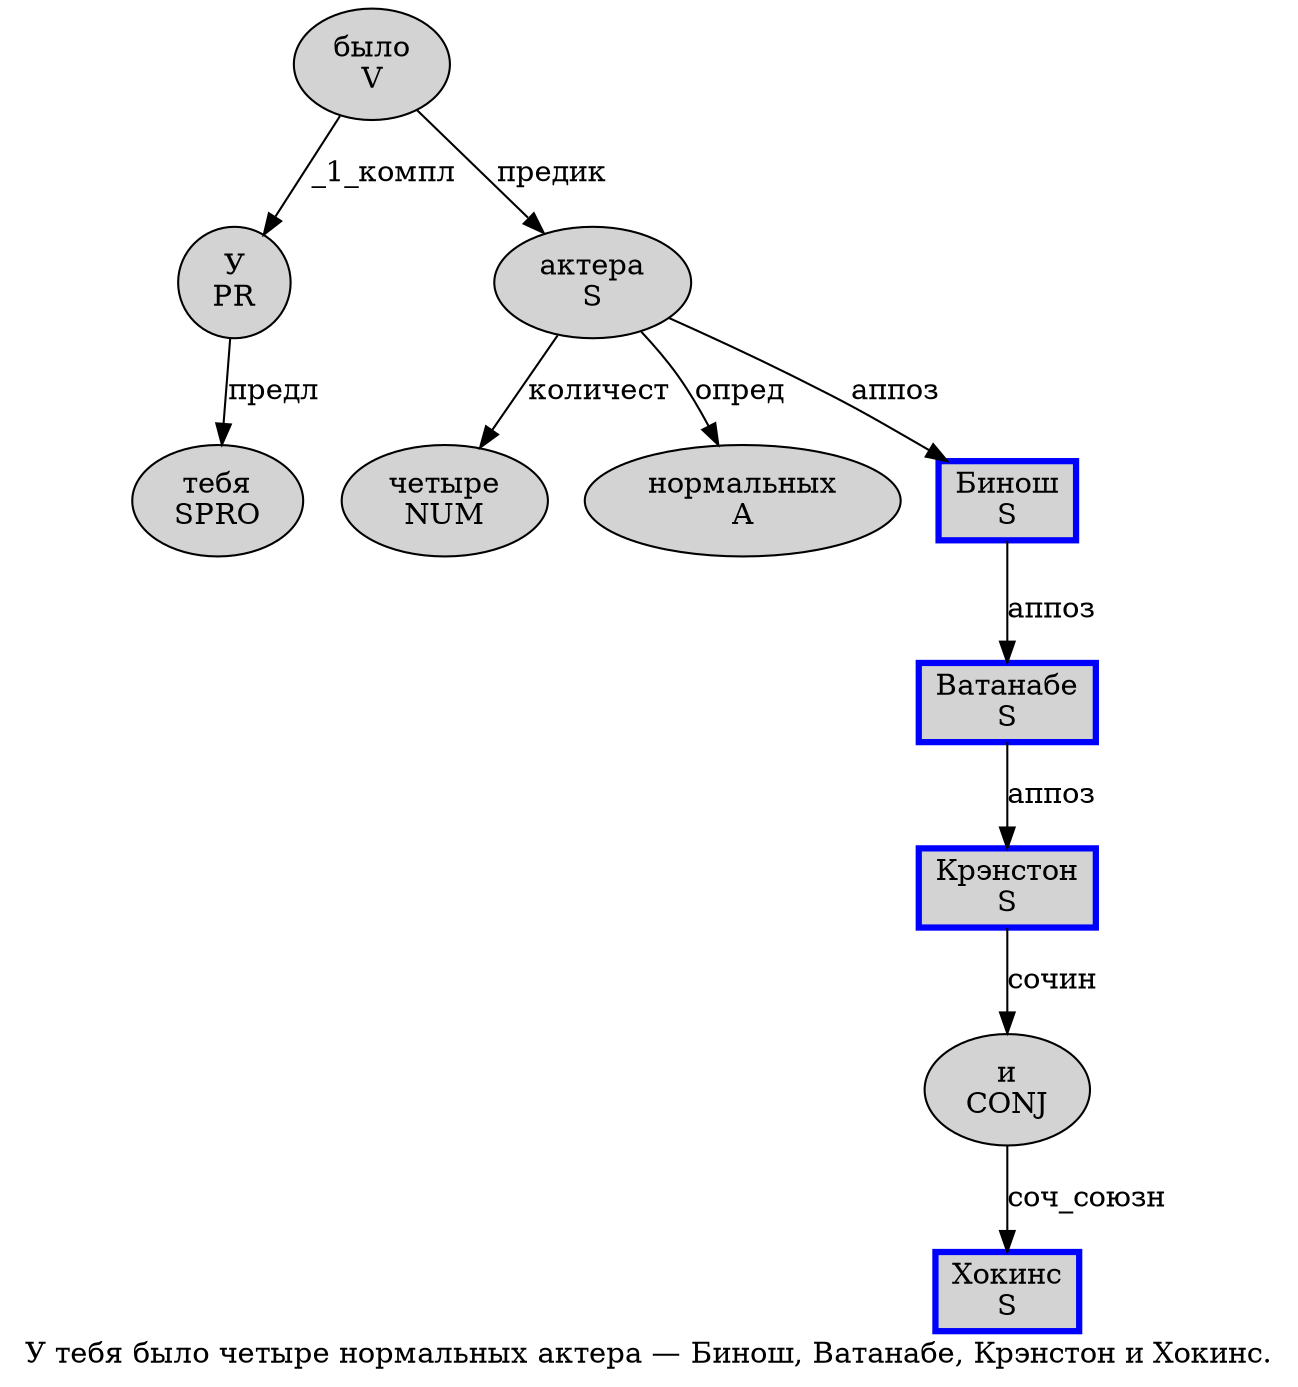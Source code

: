 digraph SENTENCE_4677 {
	graph [label="У тебя было четыре нормальных актера — Бинош, Ватанабе, Крэнстон и Хокинс."]
	node [style=filled]
		0 [label="У
PR" color="" fillcolor=lightgray penwidth=1 shape=ellipse]
		1 [label="тебя
SPRO" color="" fillcolor=lightgray penwidth=1 shape=ellipse]
		2 [label="было
V" color="" fillcolor=lightgray penwidth=1 shape=ellipse]
		3 [label="четыре
NUM" color="" fillcolor=lightgray penwidth=1 shape=ellipse]
		4 [label="нормальных
A" color="" fillcolor=lightgray penwidth=1 shape=ellipse]
		5 [label="актера
S" color="" fillcolor=lightgray penwidth=1 shape=ellipse]
		7 [label="Бинош
S" color=blue fillcolor=lightgray penwidth=3 shape=box]
		9 [label="Ватанабе
S" color=blue fillcolor=lightgray penwidth=3 shape=box]
		11 [label="Крэнстон
S" color=blue fillcolor=lightgray penwidth=3 shape=box]
		12 [label="и
CONJ" color="" fillcolor=lightgray penwidth=1 shape=ellipse]
		13 [label="Хокинс
S" color=blue fillcolor=lightgray penwidth=3 shape=box]
			0 -> 1 [label="предл"]
			11 -> 12 [label="сочин"]
			9 -> 11 [label="аппоз"]
			7 -> 9 [label="аппоз"]
			12 -> 13 [label="соч_союзн"]
			2 -> 0 [label="_1_компл"]
			2 -> 5 [label="предик"]
			5 -> 3 [label="количест"]
			5 -> 4 [label="опред"]
			5 -> 7 [label="аппоз"]
}
